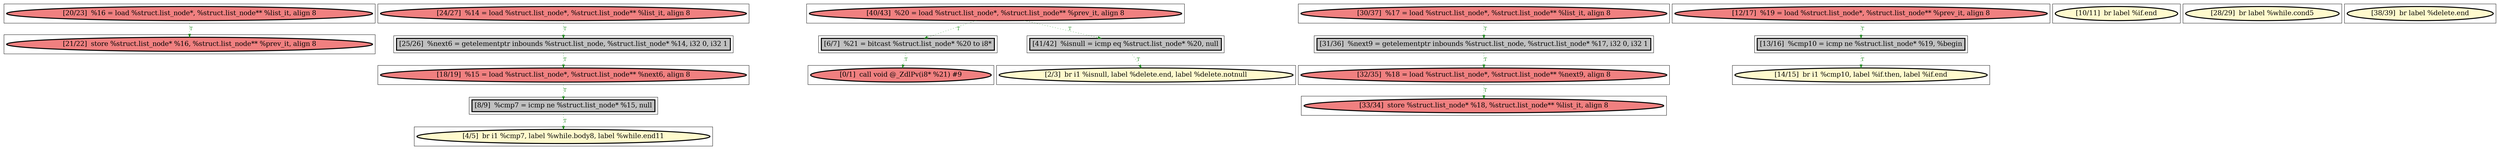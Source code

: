 
digraph G {



node1302->node1308 [style=dotted,color=forestgreen,label="T",fontcolor=forestgreen ]
node1305->node1292 [style=dotted,color=forestgreen,label="T",fontcolor=forestgreen ]
node1291->node1288 [style=dotted,color=forestgreen,label="T",fontcolor=forestgreen ]
node1294->node1291 [style=dotted,color=forestgreen,label="T",fontcolor=forestgreen ]
node1292->node1290 [style=dotted,color=forestgreen,label="T",fontcolor=forestgreen ]
node1295->node1301 [style=dotted,color=forestgreen,label="T",fontcolor=forestgreen ]
node1299->node1303 [style=dotted,color=forestgreen,label="T",fontcolor=forestgreen ]
node1309->node1304 [style=dotted,color=forestgreen,label="T",fontcolor=forestgreen ]
node1298->node1289 [style=dotted,color=forestgreen,label="T",fontcolor=forestgreen ]
node1307->node1309 [style=dotted,color=forestgreen,label="T",fontcolor=forestgreen ]
node1301->node1305 [style=dotted,color=forestgreen,label="T",fontcolor=forestgreen ]
node1293->node1296 [style=dotted,color=forestgreen,label="T",fontcolor=forestgreen ]
node1303->node1293 [style=dotted,color=forestgreen,label="T",fontcolor=forestgreen ]
node1294->node1298 [style=dotted,color=forestgreen,label="T",fontcolor=forestgreen ]


subgraph cluster20 {


node1308 [penwidth=3.0,fontsize=20,fillcolor=lightcoral,label="[21/22]  store %struct.list_node* %16, %struct.list_node** %prev_it, align 8",shape=ellipse,style=filled ]



}

subgraph cluster18 {


node1306 [penwidth=3.0,fontsize=20,fillcolor=lemonchiffon,label="[10/11]  br label %if.end",shape=ellipse,style=filled ]



}

subgraph cluster16 {


node1304 [penwidth=3.0,fontsize=20,fillcolor=lemonchiffon,label="[14/15]  br i1 %cmp10, label %if.then, label %if.end",shape=ellipse,style=filled ]



}

subgraph cluster17 {


node1305 [penwidth=3.0,fontsize=20,fillcolor=lightcoral,label="[18/19]  %15 = load %struct.list_node*, %struct.list_node** %next6, align 8",shape=ellipse,style=filled ]



}

subgraph cluster4 {


node1292 [penwidth=3.0,fontsize=20,fillcolor=grey,label="[8/9]  %cmp7 = icmp ne %struct.list_node* %15, null",shape=rectangle,style=filled ]



}

subgraph cluster3 {


node1291 [penwidth=3.0,fontsize=20,fillcolor=grey,label="[6/7]  %21 = bitcast %struct.list_node* %20 to i8*",shape=rectangle,style=filled ]



}

subgraph cluster2 {


node1290 [penwidth=3.0,fontsize=20,fillcolor=lemonchiffon,label="[4/5]  br i1 %cmp7, label %while.body8, label %while.end11",shape=ellipse,style=filled ]



}

subgraph cluster1 {


node1289 [penwidth=3.0,fontsize=20,fillcolor=lemonchiffon,label="[2/3]  br i1 %isnull, label %delete.end, label %delete.notnull",shape=ellipse,style=filled ]



}

subgraph cluster12 {


node1300 [penwidth=3.0,fontsize=20,fillcolor=lemonchiffon,label="[28/29]  br label %while.cond5",shape=ellipse,style=filled ]



}

subgraph cluster5 {


node1293 [penwidth=3.0,fontsize=20,fillcolor=lightcoral,label="[32/35]  %18 = load %struct.list_node*, %struct.list_node** %next9, align 8",shape=ellipse,style=filled ]



}

subgraph cluster0 {


node1288 [penwidth=3.0,fontsize=20,fillcolor=lightcoral,label="[0/1]  call void @_ZdlPv(i8* %21) #9",shape=ellipse,style=filled ]



}

subgraph cluster6 {


node1294 [penwidth=3.0,fontsize=20,fillcolor=lightcoral,label="[40/43]  %20 = load %struct.list_node*, %struct.list_node** %prev_it, align 8",shape=ellipse,style=filled ]



}

subgraph cluster14 {


node1302 [penwidth=3.0,fontsize=20,fillcolor=lightcoral,label="[20/23]  %16 = load %struct.list_node*, %struct.list_node** %list_it, align 8",shape=ellipse,style=filled ]



}

subgraph cluster7 {


node1295 [penwidth=3.0,fontsize=20,fillcolor=lightcoral,label="[24/27]  %14 = load %struct.list_node*, %struct.list_node** %list_it, align 8",shape=ellipse,style=filled ]



}

subgraph cluster8 {


node1296 [penwidth=3.0,fontsize=20,fillcolor=lightcoral,label="[33/34]  store %struct.list_node* %18, %struct.list_node** %list_it, align 8",shape=ellipse,style=filled ]



}

subgraph cluster21 {


node1309 [penwidth=3.0,fontsize=20,fillcolor=grey,label="[13/16]  %cmp10 = icmp ne %struct.list_node* %19, %begin",shape=rectangle,style=filled ]



}

subgraph cluster9 {


node1297 [penwidth=3.0,fontsize=20,fillcolor=lemonchiffon,label="[38/39]  br label %delete.end",shape=ellipse,style=filled ]



}

subgraph cluster19 {


node1307 [penwidth=3.0,fontsize=20,fillcolor=lightcoral,label="[12/17]  %19 = load %struct.list_node*, %struct.list_node** %prev_it, align 8",shape=ellipse,style=filled ]



}

subgraph cluster10 {


node1298 [penwidth=3.0,fontsize=20,fillcolor=grey,label="[41/42]  %isnull = icmp eq %struct.list_node* %20, null",shape=rectangle,style=filled ]



}

subgraph cluster11 {


node1299 [penwidth=3.0,fontsize=20,fillcolor=lightcoral,label="[30/37]  %17 = load %struct.list_node*, %struct.list_node** %list_it, align 8",shape=ellipse,style=filled ]



}

subgraph cluster13 {


node1301 [penwidth=3.0,fontsize=20,fillcolor=grey,label="[25/26]  %next6 = getelementptr inbounds %struct.list_node, %struct.list_node* %14, i32 0, i32 1",shape=rectangle,style=filled ]



}

subgraph cluster15 {


node1303 [penwidth=3.0,fontsize=20,fillcolor=grey,label="[31/36]  %next9 = getelementptr inbounds %struct.list_node, %struct.list_node* %17, i32 0, i32 1",shape=rectangle,style=filled ]



}

}
